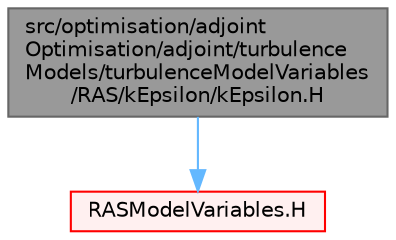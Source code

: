 digraph "src/optimisation/adjointOptimisation/adjoint/turbulenceModels/turbulenceModelVariables/RAS/kEpsilon/kEpsilon.H"
{
 // LATEX_PDF_SIZE
  bgcolor="transparent";
  edge [fontname=Helvetica,fontsize=10,labelfontname=Helvetica,labelfontsize=10];
  node [fontname=Helvetica,fontsize=10,shape=box,height=0.2,width=0.4];
  Node1 [id="Node000001",label="src/optimisation/adjoint\lOptimisation/adjoint/turbulence\lModels/turbulenceModelVariables\l/RAS/kEpsilon/kEpsilon.H",height=0.2,width=0.4,color="gray40", fillcolor="grey60", style="filled", fontcolor="black",tooltip=" "];
  Node1 -> Node2 [id="edge1_Node000001_Node000002",color="steelblue1",style="solid",tooltip=" "];
  Node2 [id="Node000002",label="RASModelVariables.H",height=0.2,width=0.4,color="red", fillcolor="#FFF0F0", style="filled",URL="$RASModelVariables_8H.html",tooltip=" "];
}

